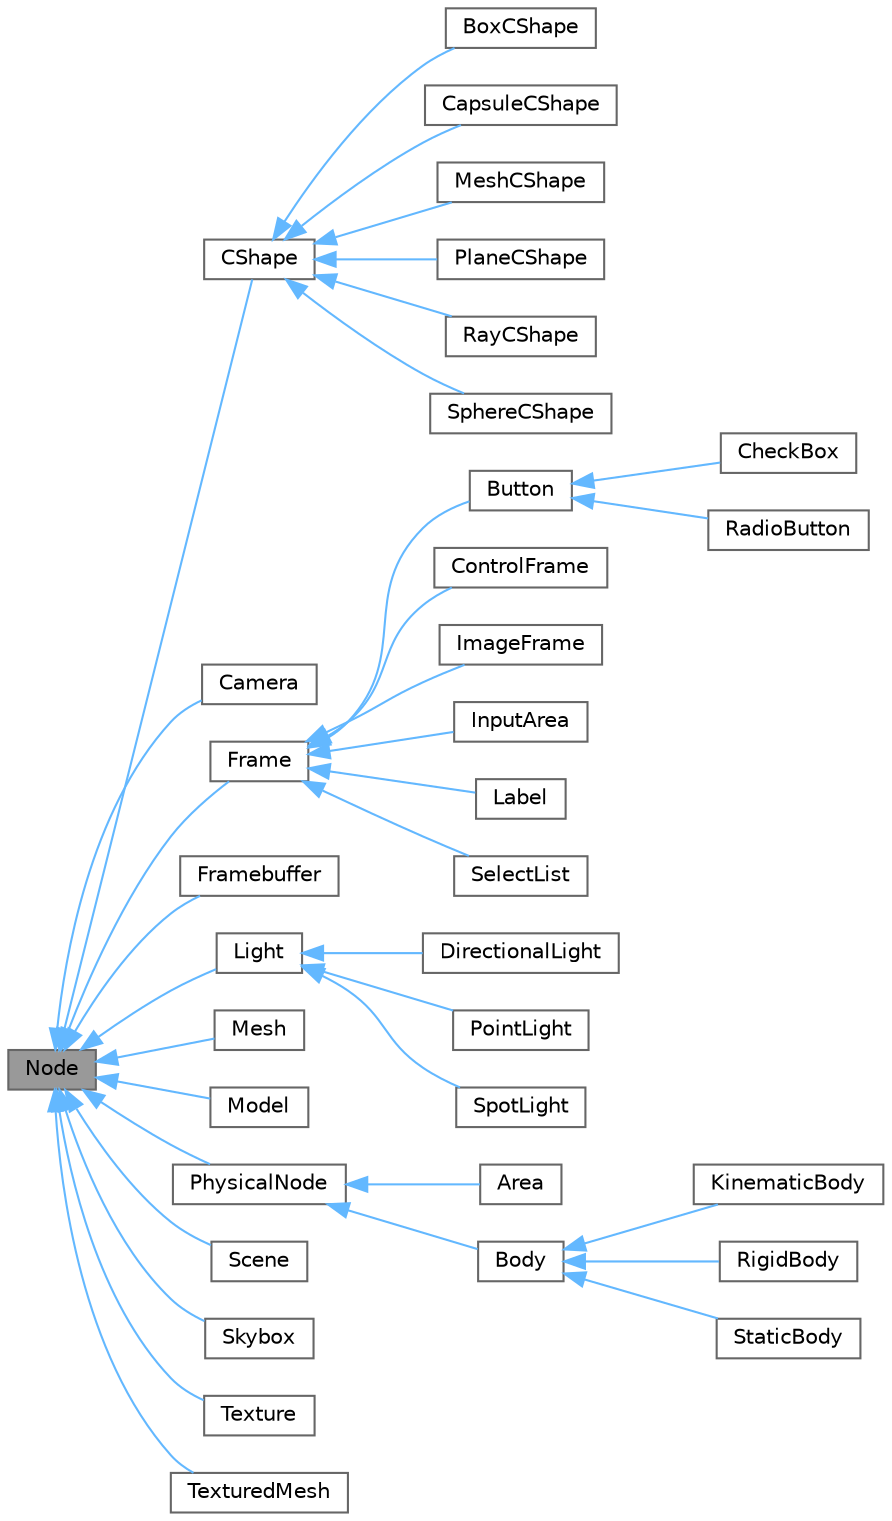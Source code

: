 digraph "Node"
{
 // LATEX_PDF_SIZE
  bgcolor="transparent";
  edge [fontname=Helvetica,fontsize=10,labelfontname=Helvetica,labelfontsize=10];
  node [fontname=Helvetica,fontsize=10,shape=box,height=0.2,width=0.4];
  rankdir="LR";
  Node1 [id="Node000001",label="Node",height=0.2,width=0.4,color="gray40", fillcolor="grey60", style="filled", fontcolor="black",tooltip="Represents a node in the tree structure."];
  Node1 -> Node2 [id="edge1_Node000001_Node000002",dir="back",color="steelblue1",style="solid",tooltip=" "];
  Node2 [id="Node000002",label="CShape",height=0.2,width=0.4,color="gray40", fillcolor="white", style="filled",URL="$class_c_shape.html",tooltip=" "];
  Node2 -> Node3 [id="edge2_Node000002_Node000003",dir="back",color="steelblue1",style="solid",tooltip=" "];
  Node3 [id="Node000003",label="BoxCShape",height=0.2,width=0.4,color="gray40", fillcolor="white", style="filled",URL="$class_box_c_shape.html",tooltip=" "];
  Node2 -> Node4 [id="edge3_Node000002_Node000004",dir="back",color="steelblue1",style="solid",tooltip=" "];
  Node4 [id="Node000004",label="CapsuleCShape",height=0.2,width=0.4,color="gray40", fillcolor="white", style="filled",URL="$class_capsule_c_shape.html",tooltip=" "];
  Node2 -> Node5 [id="edge4_Node000002_Node000005",dir="back",color="steelblue1",style="solid",tooltip=" "];
  Node5 [id="Node000005",label="MeshCShape",height=0.2,width=0.4,color="gray40", fillcolor="white", style="filled",URL="$class_mesh_c_shape.html",tooltip=" "];
  Node2 -> Node6 [id="edge5_Node000002_Node000006",dir="back",color="steelblue1",style="solid",tooltip=" "];
  Node6 [id="Node000006",label="PlaneCShape",height=0.2,width=0.4,color="gray40", fillcolor="white", style="filled",URL="$class_plane_c_shape.html",tooltip=" "];
  Node2 -> Node7 [id="edge6_Node000002_Node000007",dir="back",color="steelblue1",style="solid",tooltip=" "];
  Node7 [id="Node000007",label="RayCShape",height=0.2,width=0.4,color="gray40", fillcolor="white", style="filled",URL="$class_ray_c_shape.html",tooltip=" "];
  Node2 -> Node8 [id="edge7_Node000002_Node000008",dir="back",color="steelblue1",style="solid",tooltip=" "];
  Node8 [id="Node000008",label="SphereCShape",height=0.2,width=0.4,color="gray40", fillcolor="white", style="filled",URL="$class_sphere_c_shape.html",tooltip=" "];
  Node1 -> Node9 [id="edge8_Node000001_Node000009",dir="back",color="steelblue1",style="solid",tooltip=" "];
  Node9 [id="Node000009",label="Camera",height=0.2,width=0.4,color="gray40", fillcolor="white", style="filled",URL="$class_camera.html",tooltip="A structure to represent a camera with position and rotation in 3D space."];
  Node1 -> Node10 [id="edge9_Node000001_Node000010",dir="back",color="steelblue1",style="solid",tooltip=" "];
  Node10 [id="Node000010",label="Frame",height=0.2,width=0.4,color="gray40", fillcolor="white", style="filled",URL="$class_frame.html",tooltip="Represents a frame."];
  Node10 -> Node11 [id="edge10_Node000010_Node000011",dir="back",color="steelblue1",style="solid",tooltip=" "];
  Node11 [id="Node000011",label="Button",height=0.2,width=0.4,color="gray40", fillcolor="white", style="filled",URL="$class_button.html",tooltip="Represents a button."];
  Node11 -> Node12 [id="edge11_Node000011_Node000012",dir="back",color="steelblue1",style="solid",tooltip=" "];
  Node12 [id="Node000012",label="CheckBox",height=0.2,width=0.4,color="gray40", fillcolor="white", style="filled",URL="$class_check_box.html",tooltip=" "];
  Node11 -> Node13 [id="edge12_Node000011_Node000013",dir="back",color="steelblue1",style="solid",tooltip=" "];
  Node13 [id="Node000013",label="RadioButton",height=0.2,width=0.4,color="gray40", fillcolor="white", style="filled",URL="$class_radio_button.html",tooltip="Represents a radio button."];
  Node10 -> Node14 [id="edge13_Node000010_Node000014",dir="back",color="steelblue1",style="solid",tooltip=" "];
  Node14 [id="Node000014",label="ControlFrame",height=0.2,width=0.4,color="gray40", fillcolor="white", style="filled",URL="$class_control_frame.html",tooltip=" "];
  Node10 -> Node15 [id="edge14_Node000010_Node000015",dir="back",color="steelblue1",style="solid",tooltip=" "];
  Node15 [id="Node000015",label="ImageFrame",height=0.2,width=0.4,color="gray40", fillcolor="white", style="filled",URL="$class_image_frame.html",tooltip="Represents an image frame."];
  Node10 -> Node16 [id="edge15_Node000010_Node000016",dir="back",color="steelblue1",style="solid",tooltip=" "];
  Node16 [id="Node000016",label="InputArea",height=0.2,width=0.4,color="gray40", fillcolor="white", style="filled",URL="$class_input_area.html",tooltip="Represents an input area."];
  Node10 -> Node17 [id="edge16_Node000010_Node000017",dir="back",color="steelblue1",style="solid",tooltip=" "];
  Node17 [id="Node000017",label="Label",height=0.2,width=0.4,color="gray40", fillcolor="white", style="filled",URL="$class_label.html",tooltip="Represents a label."];
  Node10 -> Node18 [id="edge17_Node000010_Node000018",dir="back",color="steelblue1",style="solid",tooltip=" "];
  Node18 [id="Node000018",label="SelectList",height=0.2,width=0.4,color="gray40", fillcolor="white", style="filled",URL="$class_select_list.html",tooltip="Represents a selectable list."];
  Node1 -> Node19 [id="edge18_Node000001_Node000019",dir="back",color="steelblue1",style="solid",tooltip=" "];
  Node19 [id="Node000019",label="Framebuffer",height=0.2,width=0.4,color="gray40", fillcolor="white", style="filled",URL="$class_framebuffer.html",tooltip=" "];
  Node1 -> Node20 [id="edge19_Node000001_Node000020",dir="back",color="steelblue1",style="solid",tooltip=" "];
  Node20 [id="Node000020",label="Light",height=0.2,width=0.4,color="gray40", fillcolor="white", style="filled",URL="$class_light.html",tooltip=" "];
  Node20 -> Node21 [id="edge20_Node000020_Node000021",dir="back",color="steelblue1",style="solid",tooltip=" "];
  Node21 [id="Node000021",label="DirectionalLight",height=0.2,width=0.4,color="gray40", fillcolor="white", style="filled",URL="$class_directional_light.html",tooltip="Represents a directional light source."];
  Node20 -> Node22 [id="edge21_Node000020_Node000022",dir="back",color="steelblue1",style="solid",tooltip=" "];
  Node22 [id="Node000022",label="PointLight",height=0.2,width=0.4,color="gray40", fillcolor="white", style="filled",URL="$class_point_light.html",tooltip="Represents a point light source."];
  Node20 -> Node23 [id="edge22_Node000020_Node000023",dir="back",color="steelblue1",style="solid",tooltip=" "];
  Node23 [id="Node000023",label="SpotLight",height=0.2,width=0.4,color="gray40", fillcolor="white", style="filled",URL="$class_spot_light.html",tooltip="Represents a spotlight source."];
  Node1 -> Node24 [id="edge23_Node000001_Node000024",dir="back",color="steelblue1",style="solid",tooltip=" "];
  Node24 [id="Node000024",label="Mesh",height=0.2,width=0.4,color="gray40", fillcolor="white", style="filled",URL="$class_mesh.html",tooltip="Structure representing a mesh."];
  Node1 -> Node25 [id="edge24_Node000001_Node000025",dir="back",color="steelblue1",style="solid",tooltip=" "];
  Node25 [id="Node000025",label="Model",height=0.2,width=0.4,color="gray40", fillcolor="white", style="filled",URL="$class_model.html",tooltip="Structure representing a 3D model."];
  Node1 -> Node26 [id="edge25_Node000001_Node000026",dir="back",color="steelblue1",style="solid",tooltip=" "];
  Node26 [id="Node000026",label="PhysicalNode",height=0.2,width=0.4,color="gray40", fillcolor="white", style="filled",URL="$class_physical_node.html",tooltip=" "];
  Node26 -> Node27 [id="edge26_Node000026_Node000027",dir="back",color="steelblue1",style="solid",tooltip=" "];
  Node27 [id="Node000027",label="Area",height=0.2,width=0.4,color="gray40", fillcolor="white", style="filled",URL="$class_area.html",tooltip="Represents an area with collision shapes and nodes."];
  Node26 -> Node28 [id="edge27_Node000026_Node000028",dir="back",color="steelblue1",style="solid",tooltip=" "];
  Node28 [id="Node000028",label="Body",height=0.2,width=0.4,color="gray40", fillcolor="white", style="filled",URL="$class_body.html",tooltip=" "];
  Node28 -> Node29 [id="edge28_Node000028_Node000029",dir="back",color="steelblue1",style="solid",tooltip=" "];
  Node29 [id="Node000029",label="KinematicBody",height=0.2,width=0.4,color="gray40", fillcolor="white", style="filled",URL="$class_kinematic_body.html",tooltip="Represents a kinematic body in the physics simulation."];
  Node28 -> Node30 [id="edge29_Node000028_Node000030",dir="back",color="steelblue1",style="solid",tooltip=" "];
  Node30 [id="Node000030",label="RigidBody",height=0.2,width=0.4,color="gray40", fillcolor="white", style="filled",URL="$class_rigid_body.html",tooltip="Represents a rigid body in the physics simulation."];
  Node28 -> Node31 [id="edge30_Node000028_Node000031",dir="back",color="steelblue1",style="solid",tooltip=" "];
  Node31 [id="Node000031",label="StaticBody",height=0.2,width=0.4,color="gray40", fillcolor="white", style="filled",URL="$class_static_body.html",tooltip="Represents a static body in the physics simulation."];
  Node1 -> Node32 [id="edge31_Node000001_Node000032",dir="back",color="steelblue1",style="solid",tooltip=" "];
  Node32 [id="Node000032",label="Scene",height=0.2,width=0.4,color="gray40", fillcolor="white", style="filled",URL="$class_scene.html",tooltip=" "];
  Node1 -> Node33 [id="edge32_Node000001_Node000033",dir="back",color="steelblue1",style="solid",tooltip=" "];
  Node33 [id="Node000033",label="Skybox",height=0.2,width=0.4,color="gray40", fillcolor="white", style="filled",URL="$class_skybox.html",tooltip=" "];
  Node1 -> Node34 [id="edge33_Node000001_Node000034",dir="back",color="steelblue1",style="solid",tooltip=" "];
  Node34 [id="Node000034",label="Texture",height=0.2,width=0.4,color="gray40", fillcolor="white", style="filled",URL="$class_texture.html",tooltip=" "];
  Node1 -> Node35 [id="edge34_Node000001_Node000035",dir="back",color="steelblue1",style="solid",tooltip=" "];
  Node35 [id="Node000035",label="TexturedMesh",height=0.2,width=0.4,color="gray40", fillcolor="white", style="filled",URL="$class_textured_mesh.html",tooltip="Structure representing a textured mesh."];
}
